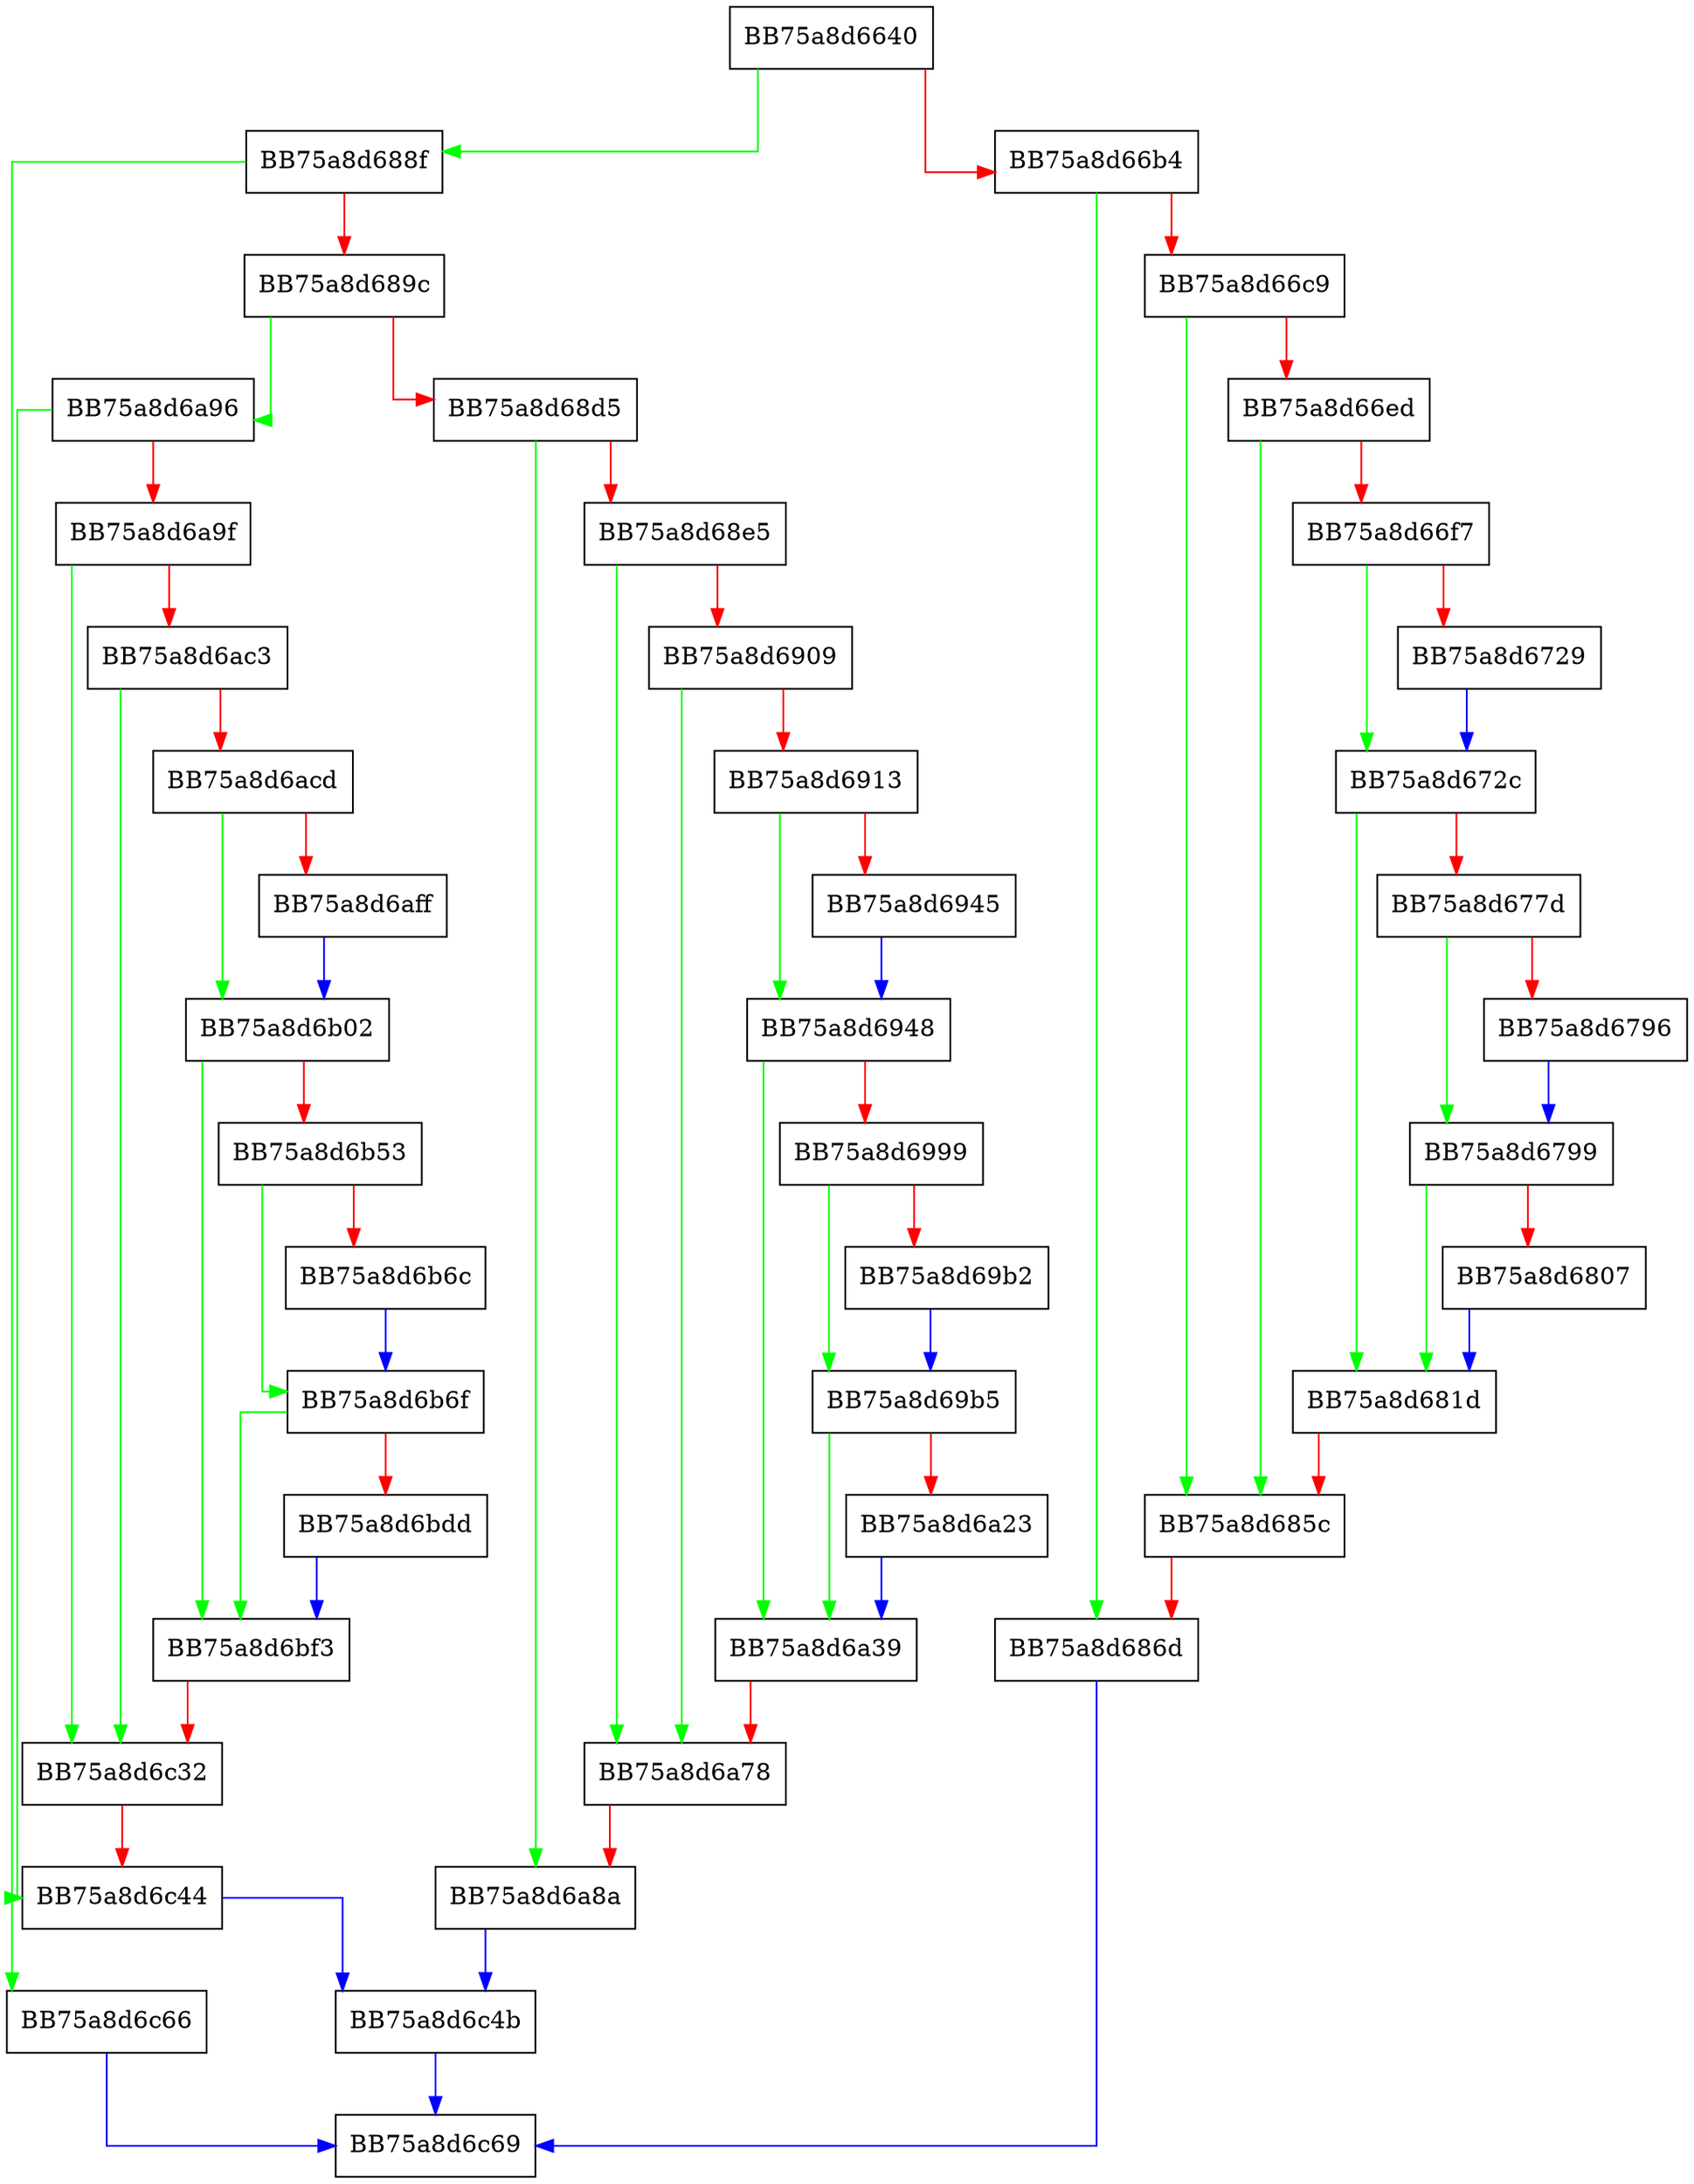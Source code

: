 digraph _is_invoke_classifier_for_dynamic_device {
  node [shape="box"];
  graph [splines=ortho];
  BB75a8d6640 -> BB75a8d688f [color="green"];
  BB75a8d6640 -> BB75a8d66b4 [color="red"];
  BB75a8d66b4 -> BB75a8d686d [color="green"];
  BB75a8d66b4 -> BB75a8d66c9 [color="red"];
  BB75a8d66c9 -> BB75a8d685c [color="green"];
  BB75a8d66c9 -> BB75a8d66ed [color="red"];
  BB75a8d66ed -> BB75a8d685c [color="green"];
  BB75a8d66ed -> BB75a8d66f7 [color="red"];
  BB75a8d66f7 -> BB75a8d672c [color="green"];
  BB75a8d66f7 -> BB75a8d6729 [color="red"];
  BB75a8d6729 -> BB75a8d672c [color="blue"];
  BB75a8d672c -> BB75a8d681d [color="green"];
  BB75a8d672c -> BB75a8d677d [color="red"];
  BB75a8d677d -> BB75a8d6799 [color="green"];
  BB75a8d677d -> BB75a8d6796 [color="red"];
  BB75a8d6796 -> BB75a8d6799 [color="blue"];
  BB75a8d6799 -> BB75a8d681d [color="green"];
  BB75a8d6799 -> BB75a8d6807 [color="red"];
  BB75a8d6807 -> BB75a8d681d [color="blue"];
  BB75a8d681d -> BB75a8d685c [color="red"];
  BB75a8d685c -> BB75a8d686d [color="red"];
  BB75a8d686d -> BB75a8d6c69 [color="blue"];
  BB75a8d688f -> BB75a8d6c66 [color="green"];
  BB75a8d688f -> BB75a8d689c [color="red"];
  BB75a8d689c -> BB75a8d6a96 [color="green"];
  BB75a8d689c -> BB75a8d68d5 [color="red"];
  BB75a8d68d5 -> BB75a8d6a8a [color="green"];
  BB75a8d68d5 -> BB75a8d68e5 [color="red"];
  BB75a8d68e5 -> BB75a8d6a78 [color="green"];
  BB75a8d68e5 -> BB75a8d6909 [color="red"];
  BB75a8d6909 -> BB75a8d6a78 [color="green"];
  BB75a8d6909 -> BB75a8d6913 [color="red"];
  BB75a8d6913 -> BB75a8d6948 [color="green"];
  BB75a8d6913 -> BB75a8d6945 [color="red"];
  BB75a8d6945 -> BB75a8d6948 [color="blue"];
  BB75a8d6948 -> BB75a8d6a39 [color="green"];
  BB75a8d6948 -> BB75a8d6999 [color="red"];
  BB75a8d6999 -> BB75a8d69b5 [color="green"];
  BB75a8d6999 -> BB75a8d69b2 [color="red"];
  BB75a8d69b2 -> BB75a8d69b5 [color="blue"];
  BB75a8d69b5 -> BB75a8d6a39 [color="green"];
  BB75a8d69b5 -> BB75a8d6a23 [color="red"];
  BB75a8d6a23 -> BB75a8d6a39 [color="blue"];
  BB75a8d6a39 -> BB75a8d6a78 [color="red"];
  BB75a8d6a78 -> BB75a8d6a8a [color="red"];
  BB75a8d6a8a -> BB75a8d6c4b [color="blue"];
  BB75a8d6a96 -> BB75a8d6c44 [color="green"];
  BB75a8d6a96 -> BB75a8d6a9f [color="red"];
  BB75a8d6a9f -> BB75a8d6c32 [color="green"];
  BB75a8d6a9f -> BB75a8d6ac3 [color="red"];
  BB75a8d6ac3 -> BB75a8d6c32 [color="green"];
  BB75a8d6ac3 -> BB75a8d6acd [color="red"];
  BB75a8d6acd -> BB75a8d6b02 [color="green"];
  BB75a8d6acd -> BB75a8d6aff [color="red"];
  BB75a8d6aff -> BB75a8d6b02 [color="blue"];
  BB75a8d6b02 -> BB75a8d6bf3 [color="green"];
  BB75a8d6b02 -> BB75a8d6b53 [color="red"];
  BB75a8d6b53 -> BB75a8d6b6f [color="green"];
  BB75a8d6b53 -> BB75a8d6b6c [color="red"];
  BB75a8d6b6c -> BB75a8d6b6f [color="blue"];
  BB75a8d6b6f -> BB75a8d6bf3 [color="green"];
  BB75a8d6b6f -> BB75a8d6bdd [color="red"];
  BB75a8d6bdd -> BB75a8d6bf3 [color="blue"];
  BB75a8d6bf3 -> BB75a8d6c32 [color="red"];
  BB75a8d6c32 -> BB75a8d6c44 [color="red"];
  BB75a8d6c44 -> BB75a8d6c4b [color="blue"];
  BB75a8d6c4b -> BB75a8d6c69 [color="blue"];
  BB75a8d6c66 -> BB75a8d6c69 [color="blue"];
}